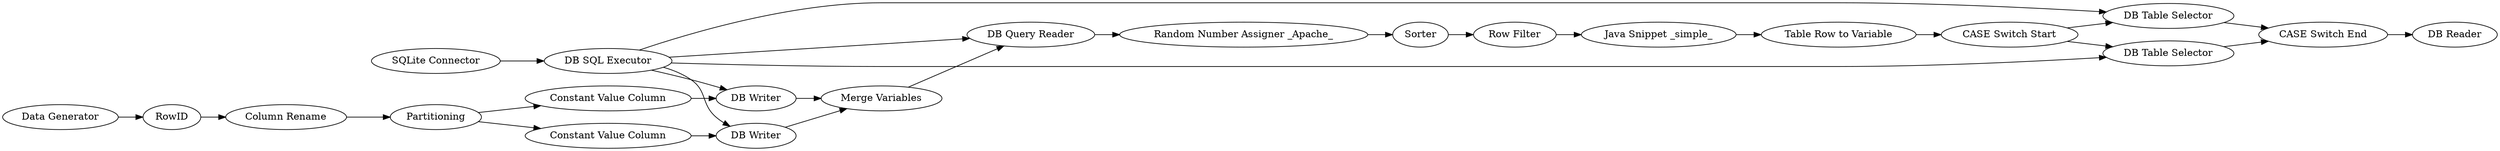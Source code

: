 digraph {
	1891 -> 1892
	1884 -> 1895
	440 -> 1898
	1894 -> 1885
	1 -> 440
	1890 -> 1891
	1865 -> 1897
	1888 -> 1889
	35 -> 1888
	1892 -> 1896
	1893 -> 1892
	440 -> 1885
	1895 -> 1865
	440 -> 1891
	1883 -> 1884
	440 -> 1865
	1885 -> 1897
	1884 -> 1894
	98 -> 1890
	1886 -> 1883
	1890 -> 1893
	1889 -> 12
	1882 -> 1886
	1897 -> 1898
	12 -> 98
	440 -> 1893
	1898 -> 35
	1893 [label="DB Table Selector"]
	1894 [label="Constant Value Column"]
	1891 [label="DB Table Selector"]
	1888 [label=Sorter]
	440 [label="DB SQL Executor"]
	1865 [label="DB Writer"]
	1897 [label="Merge Variables"]
	1882 [label="Data Generator"]
	98 [label="Table Row to Variable"]
	1898 [label="DB Query Reader"]
	12 [label="Java Snippet _simple_"]
	1 [label="SQLite Connector"]
	1892 [label="CASE Switch End"]
	1884 [label=Partitioning]
	1885 [label="DB Writer"]
	35 [label="Random Number Assigner _Apache_"]
	1895 [label="Constant Value Column"]
	1890 [label="CASE Switch Start"]
	1883 [label="Column Rename"]
	1886 [label=RowID]
	1889 [label="Row Filter"]
	1896 [label="DB Reader"]
	rankdir=LR
}

